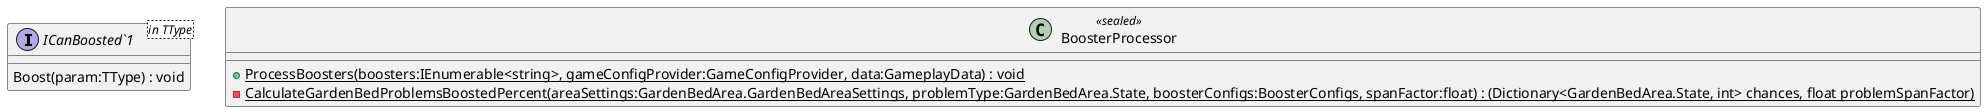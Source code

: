 @startuml
interface "ICanBoosted`1"<in TType> {
    Boost(param:TType) : void
}
class BoosterProcessor <<sealed>> {
    + {static} ProcessBoosters(boosters:IEnumerable<string>, gameConfigProvider:GameConfigProvider, data:GameplayData) : void
    - {static} CalculateGardenBedProblemsBoostedPercent(areaSettings:GardenBedArea.GardenBedAreaSettings, problemType:GardenBedArea.State, boosterConfigs:BoosterConfigs, spanFactor:float) : (Dictionary<GardenBedArea.State, int> chances, float problemSpanFactor)
}
@enduml
